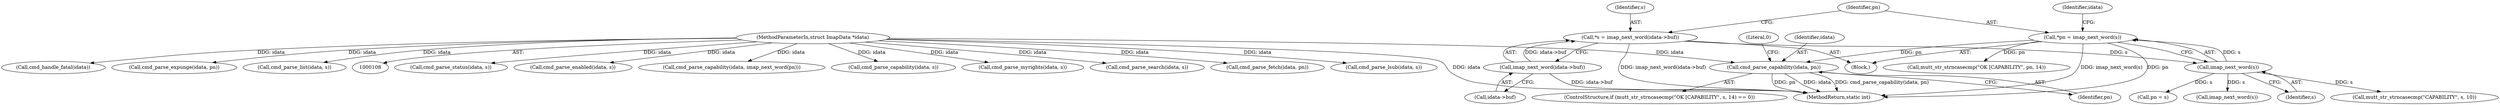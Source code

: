 digraph "0_neomutt_36a29280448097f34ce9c94606195f2ac643fed1@pointer" {
"1000267" [label="(Call,cmd_parse_capability(idata, pn))"];
"1000109" [label="(MethodParameterIn,struct ImapData *idata)"];
"1000123" [label="(Call,*pn = imap_next_word(s))"];
"1000125" [label="(Call,imap_next_word(s))"];
"1000116" [label="(Call,*s = imap_next_word(idata->buf))"];
"1000118" [label="(Call,imap_next_word(idata->buf))"];
"1000109" [label="(MethodParameterIn,struct ImapData *idata)"];
"1000117" [label="(Identifier,s)"];
"1000116" [label="(Call,*s = imap_next_word(idata->buf))"];
"1000118" [label="(Call,imap_next_word(idata->buf))"];
"1000334" [label="(Call,cmd_parse_status(idata, s))"];
"1000251" [label="(Call,mutt_str_strncasecmp(\"CAPABILITY\", s, 10))"];
"1000119" [label="(Call,idata->buf)"];
"1000345" [label="(Call,cmd_parse_enabled(idata, s))"];
"1000401" [label="(Literal,0)"];
"1000267" [label="(Call,cmd_parse_capability(idata, pn))"];
"1000110" [label="(Block,)"];
"1000140" [label="(Call,pn = s)"];
"1000131" [label="(Identifier,idata)"];
"1000278" [label="(Call,cmd_parse_capability(idata, imap_next_word(pn)))"];
"1000260" [label="(ControlStructure,if (mutt_str_strncasecmp(\"OK [CAPABILITY\", s, 14) == 0))"];
"1000256" [label="(Call,cmd_parse_capability(idata, s))"];
"1000312" [label="(Call,cmd_parse_myrights(idata, s))"];
"1000323" [label="(Call,cmd_parse_search(idata, s))"];
"1000245" [label="(Call,cmd_parse_fetch(idata, pn))"];
"1000273" [label="(Call,mutt_str_strncasecmp(\"OK [CAPABILITY\", pn, 14))"];
"1000125" [label="(Call,imap_next_word(s))"];
"1000269" [label="(Identifier,pn)"];
"1000301" [label="(Call,cmd_parse_lsub(idata, s))"];
"1000376" [label="(Call,cmd_handle_fatal(idata))"];
"1000145" [label="(Call,imap_next_word(s))"];
"1000126" [label="(Identifier,s)"];
"1000123" [label="(Call,*pn = imap_next_word(s))"];
"1000234" [label="(Call,cmd_parse_expunge(idata, pn))"];
"1000124" [label="(Identifier,pn)"];
"1000290" [label="(Call,cmd_parse_list(idata, s))"];
"1000402" [label="(MethodReturn,static int)"];
"1000268" [label="(Identifier,idata)"];
"1000267" -> "1000260"  [label="AST: "];
"1000267" -> "1000269"  [label="CFG: "];
"1000268" -> "1000267"  [label="AST: "];
"1000269" -> "1000267"  [label="AST: "];
"1000401" -> "1000267"  [label="CFG: "];
"1000267" -> "1000402"  [label="DDG: pn"];
"1000267" -> "1000402"  [label="DDG: idata"];
"1000267" -> "1000402"  [label="DDG: cmd_parse_capability(idata, pn)"];
"1000109" -> "1000267"  [label="DDG: idata"];
"1000123" -> "1000267"  [label="DDG: pn"];
"1000109" -> "1000108"  [label="AST: "];
"1000109" -> "1000402"  [label="DDG: idata"];
"1000109" -> "1000234"  [label="DDG: idata"];
"1000109" -> "1000245"  [label="DDG: idata"];
"1000109" -> "1000256"  [label="DDG: idata"];
"1000109" -> "1000278"  [label="DDG: idata"];
"1000109" -> "1000290"  [label="DDG: idata"];
"1000109" -> "1000301"  [label="DDG: idata"];
"1000109" -> "1000312"  [label="DDG: idata"];
"1000109" -> "1000323"  [label="DDG: idata"];
"1000109" -> "1000334"  [label="DDG: idata"];
"1000109" -> "1000345"  [label="DDG: idata"];
"1000109" -> "1000376"  [label="DDG: idata"];
"1000123" -> "1000110"  [label="AST: "];
"1000123" -> "1000125"  [label="CFG: "];
"1000124" -> "1000123"  [label="AST: "];
"1000125" -> "1000123"  [label="AST: "];
"1000131" -> "1000123"  [label="CFG: "];
"1000123" -> "1000402"  [label="DDG: imap_next_word(s)"];
"1000123" -> "1000402"  [label="DDG: pn"];
"1000125" -> "1000123"  [label="DDG: s"];
"1000123" -> "1000273"  [label="DDG: pn"];
"1000125" -> "1000126"  [label="CFG: "];
"1000126" -> "1000125"  [label="AST: "];
"1000116" -> "1000125"  [label="DDG: s"];
"1000125" -> "1000140"  [label="DDG: s"];
"1000125" -> "1000145"  [label="DDG: s"];
"1000125" -> "1000251"  [label="DDG: s"];
"1000116" -> "1000110"  [label="AST: "];
"1000116" -> "1000118"  [label="CFG: "];
"1000117" -> "1000116"  [label="AST: "];
"1000118" -> "1000116"  [label="AST: "];
"1000124" -> "1000116"  [label="CFG: "];
"1000116" -> "1000402"  [label="DDG: imap_next_word(idata->buf)"];
"1000118" -> "1000116"  [label="DDG: idata->buf"];
"1000118" -> "1000119"  [label="CFG: "];
"1000119" -> "1000118"  [label="AST: "];
"1000118" -> "1000402"  [label="DDG: idata->buf"];
}
